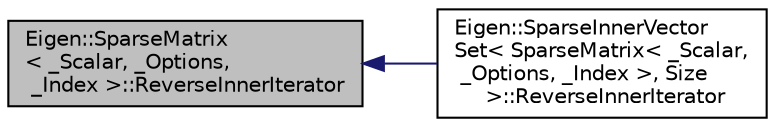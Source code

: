 digraph "Eigen::SparseMatrix&lt; _Scalar, _Options, _Index &gt;::ReverseInnerIterator"
{
  edge [fontname="Helvetica",fontsize="10",labelfontname="Helvetica",labelfontsize="10"];
  node [fontname="Helvetica",fontsize="10",shape=record];
  rankdir="LR";
  Node1 [label="Eigen::SparseMatrix\l\< _Scalar, _Options,\l _Index \>::ReverseInnerIterator",height=0.2,width=0.4,color="black", fillcolor="grey75", style="filled" fontcolor="black"];
  Node1 -> Node2 [dir="back",color="midnightblue",fontsize="10",style="solid",fontname="Helvetica"];
  Node2 [label="Eigen::SparseInnerVector\lSet\< SparseMatrix\< _Scalar,\l _Options, _Index \>, Size\l \>::ReverseInnerIterator",height=0.2,width=0.4,color="black", fillcolor="white", style="filled",URL="$classEigen_1_1SparseInnerVectorSet_3_01SparseMatrix_3_01__Scalar_00_01__Options_00_01__Index_01_0976642e3fb8f73d4efb1ab87f2df872.html"];
}

